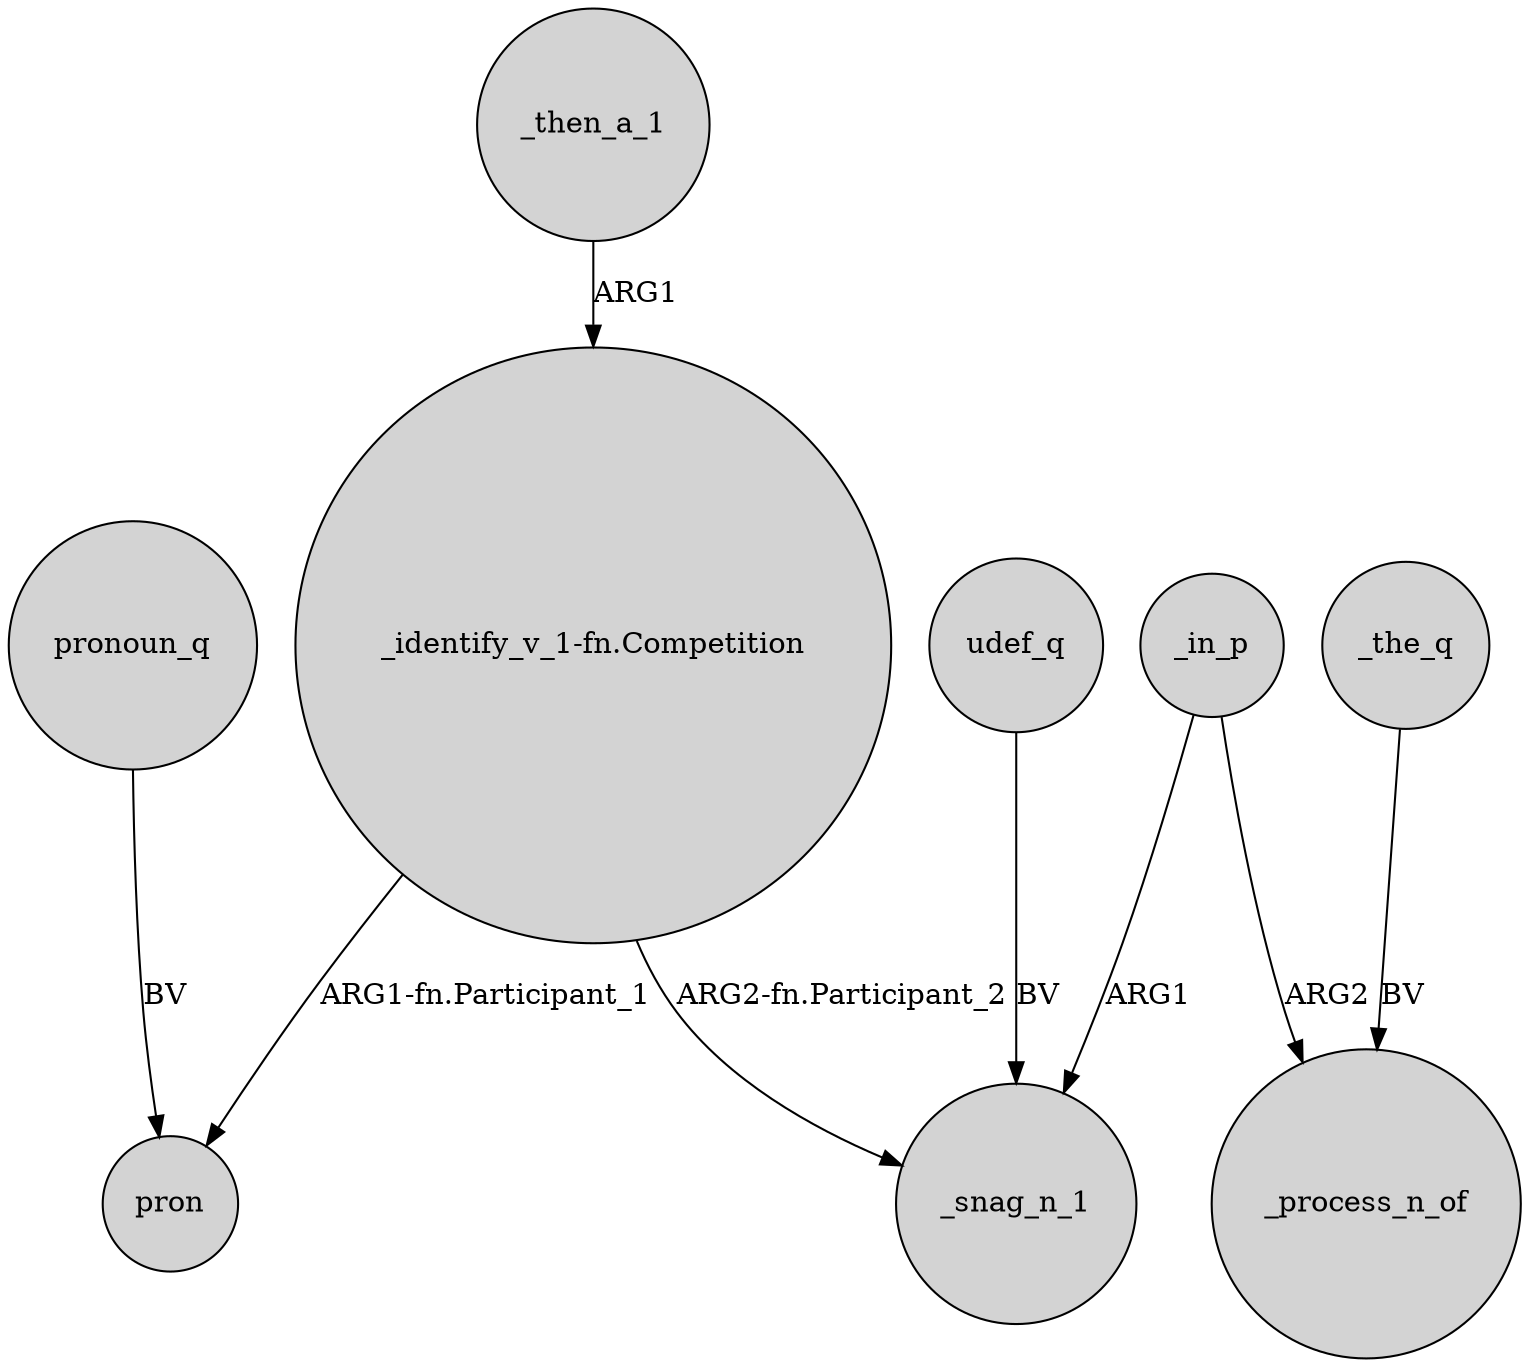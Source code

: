 digraph {
	node [shape=circle style=filled]
	_in_p -> _snag_n_1 [label=ARG1]
	_in_p -> _process_n_of [label=ARG2]
	"_identify_v_1-fn.Competition" -> _snag_n_1 [label="ARG2-fn.Participant_2"]
	"_identify_v_1-fn.Competition" -> pron [label="ARG1-fn.Participant_1"]
	_then_a_1 -> "_identify_v_1-fn.Competition" [label=ARG1]
	pronoun_q -> pron [label=BV]
	_the_q -> _process_n_of [label=BV]
	udef_q -> _snag_n_1 [label=BV]
}
